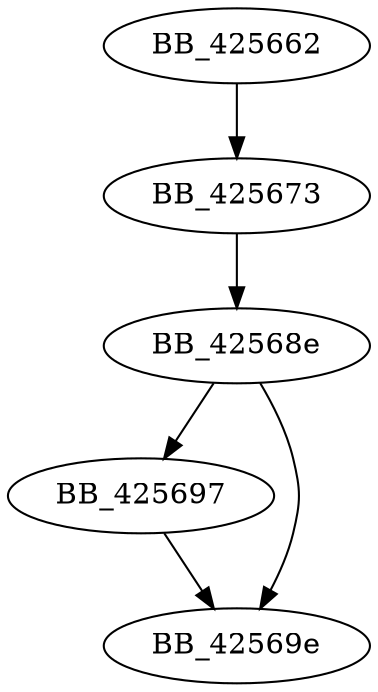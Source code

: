 DiGraph ___crtGetStringTypeA{
BB_425662->BB_425673
BB_425673->BB_42568e
BB_42568e->BB_425697
BB_42568e->BB_42569e
BB_425697->BB_42569e
}
